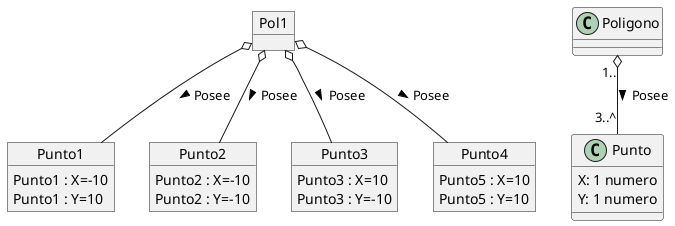 @startuml
object Pol1{
}

object Punto1{
Punto1 : X=-10
Punto1 : Y=10
}

object Punto2{
Punto2 : X=-10
Punto2 : Y=-10
}

object Punto3{
Punto3 : X=10
Punto3 : Y=-10
}


object Punto4{
Punto5 : X=10
Punto5 : Y=10
}


Pol1 o-- Punto1 : Posee >
Pol1 o-- Punto2 : Posee >
Pol1 o-- Punto3 : Posee >
Pol1 o-- Punto4 : Posee >




class "Poligono" {

}

class "Punto" {
X: 1 numero
Y: 1 numero
}

"Poligono" "1.." o-- "3..^" "Punto" : Posee >

@enduml